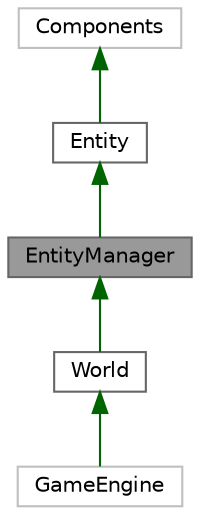 digraph "EntityManager"
{
 // LATEX_PDF_SIZE
  bgcolor="transparent";
  edge [fontname=Helvetica,fontsize=10,labelfontname=Helvetica,labelfontsize=10];
  node [fontname=Helvetica,fontsize=10,shape=box,height=0.2,width=0.4];
  Node1 [label="EntityManager",height=0.2,width=0.4,color="gray40", fillcolor="grey60", style="filled", fontcolor="black",tooltip=" "];
  Node2 -> Node1 [dir="back",color="darkgreen",style="solid"];
  Node2 [label="Entity",height=0.2,width=0.4,color="gray40", fillcolor="white", style="filled",URL="$da/d61/classEntity.html",tooltip="Entity class: Entity is a class that represents an entity in the game."];
  Node3 -> Node2 [dir="back",color="darkgreen",style="solid"];
  Node3 [label="Components",height=0.2,width=0.4,color="grey75", fillcolor="white", style="filled",URL="$db/d46/classComponents.html",tooltip=" "];
  Node1 -> Node4 [dir="back",color="darkgreen",style="solid"];
  Node4 [label="World",height=0.2,width=0.4,color="gray40", fillcolor="white", style="filled",URL="$d6/d39/classWorld.html",tooltip="World class: World is a class that represents the world of the game."];
  Node4 -> Node5 [dir="back",color="darkgreen",style="solid"];
  Node5 [label="GameEngine",height=0.2,width=0.4,color="grey75", fillcolor="white", style="filled",URL="$df/d8d/classGameEngine.html",tooltip=" "];
}
